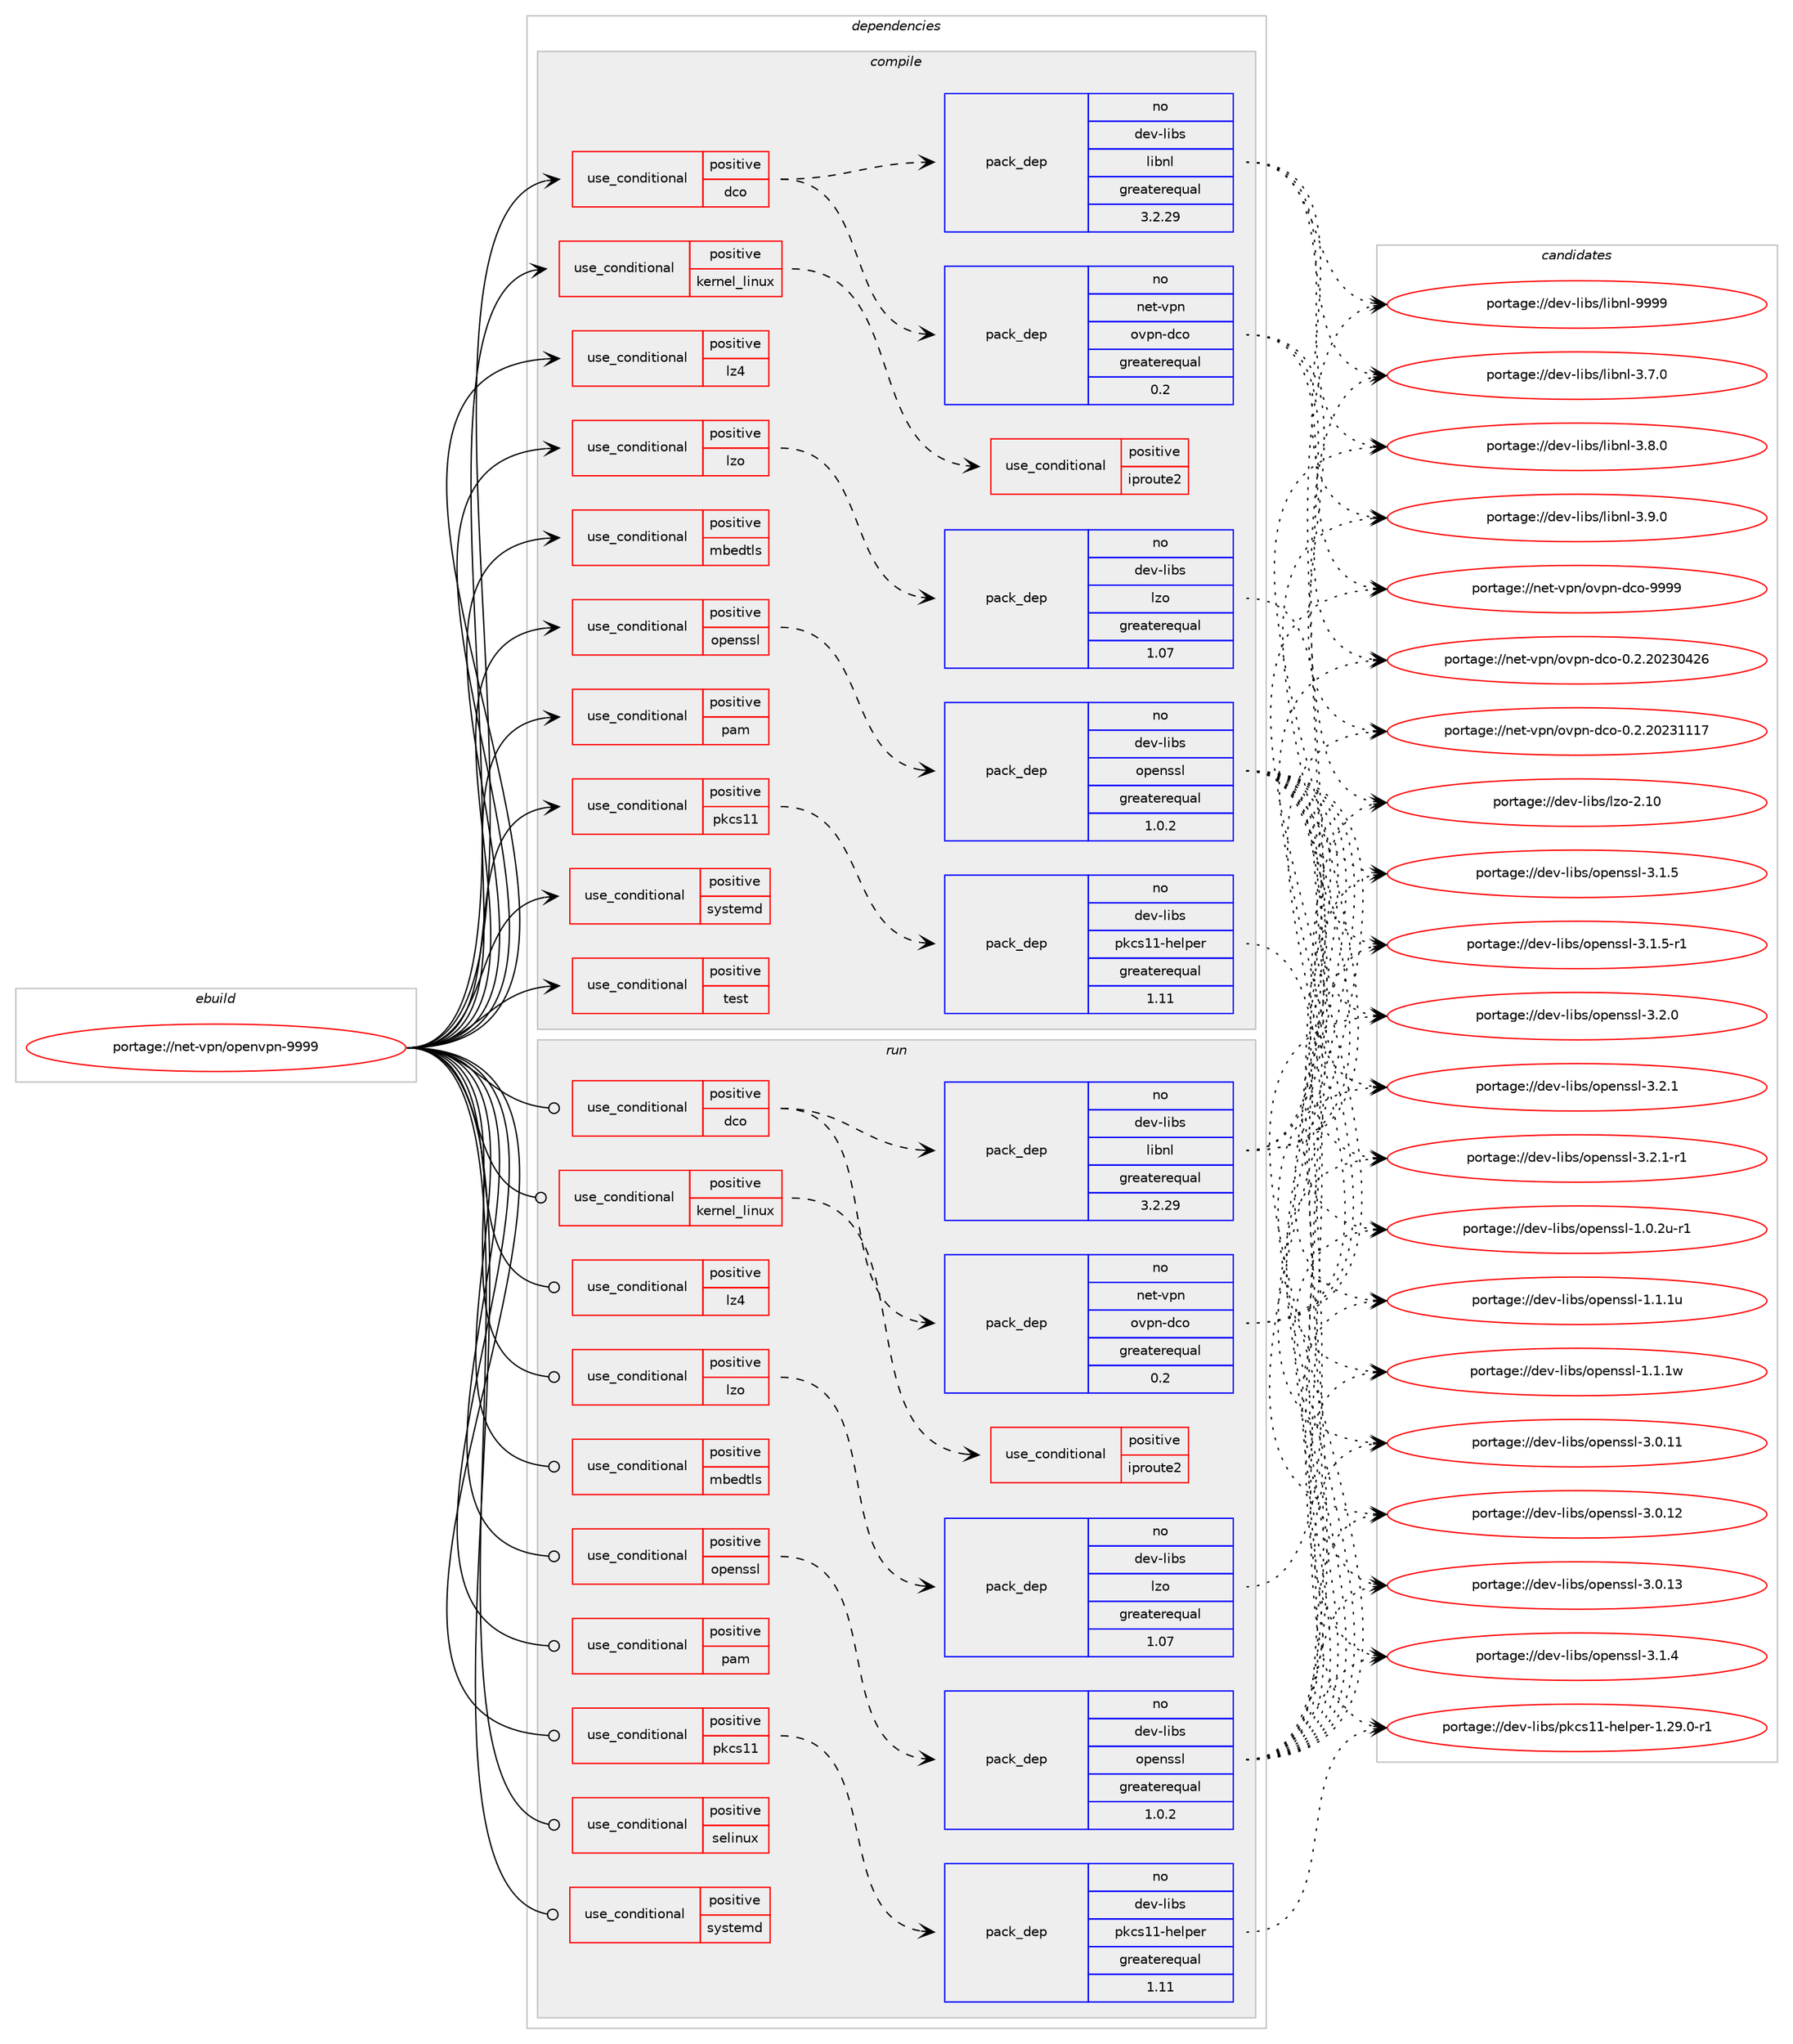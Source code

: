 digraph prolog {

# *************
# Graph options
# *************

newrank=true;
concentrate=true;
compound=true;
graph [rankdir=LR,fontname=Helvetica,fontsize=10,ranksep=1.5];#, ranksep=2.5, nodesep=0.2];
edge  [arrowhead=vee];
node  [fontname=Helvetica,fontsize=10];

# **********
# The ebuild
# **********

subgraph cluster_leftcol {
color=gray;
rank=same;
label=<<i>ebuild</i>>;
id [label="portage://net-vpn/openvpn-9999", color=red, width=4, href="../net-vpn/openvpn-9999.svg"];
}

# ****************
# The dependencies
# ****************

subgraph cluster_midcol {
color=gray;
label=<<i>dependencies</i>>;
subgraph cluster_compile {
fillcolor="#eeeeee";
style=filled;
label=<<i>compile</i>>;
subgraph cond7000 {
dependency9992 [label=<<TABLE BORDER="0" CELLBORDER="1" CELLSPACING="0" CELLPADDING="4"><TR><TD ROWSPAN="3" CELLPADDING="10">use_conditional</TD></TR><TR><TD>positive</TD></TR><TR><TD>dco</TD></TR></TABLE>>, shape=none, color=red];
subgraph pack2896 {
dependency9993 [label=<<TABLE BORDER="0" CELLBORDER="1" CELLSPACING="0" CELLPADDING="4" WIDTH="220"><TR><TD ROWSPAN="6" CELLPADDING="30">pack_dep</TD></TR><TR><TD WIDTH="110">no</TD></TR><TR><TD>net-vpn</TD></TR><TR><TD>ovpn-dco</TD></TR><TR><TD>greaterequal</TD></TR><TR><TD>0.2</TD></TR></TABLE>>, shape=none, color=blue];
}
dependency9992:e -> dependency9993:w [weight=20,style="dashed",arrowhead="vee"];
subgraph pack2897 {
dependency9994 [label=<<TABLE BORDER="0" CELLBORDER="1" CELLSPACING="0" CELLPADDING="4" WIDTH="220"><TR><TD ROWSPAN="6" CELLPADDING="30">pack_dep</TD></TR><TR><TD WIDTH="110">no</TD></TR><TR><TD>dev-libs</TD></TR><TR><TD>libnl</TD></TR><TR><TD>greaterequal</TD></TR><TR><TD>3.2.29</TD></TR></TABLE>>, shape=none, color=blue];
}
dependency9992:e -> dependency9994:w [weight=20,style="dashed",arrowhead="vee"];
}
id:e -> dependency9992:w [weight=20,style="solid",arrowhead="vee"];
subgraph cond7001 {
dependency9995 [label=<<TABLE BORDER="0" CELLBORDER="1" CELLSPACING="0" CELLPADDING="4"><TR><TD ROWSPAN="3" CELLPADDING="10">use_conditional</TD></TR><TR><TD>positive</TD></TR><TR><TD>kernel_linux</TD></TR></TABLE>>, shape=none, color=red];
subgraph cond7002 {
dependency9996 [label=<<TABLE BORDER="0" CELLBORDER="1" CELLSPACING="0" CELLPADDING="4"><TR><TD ROWSPAN="3" CELLPADDING="10">use_conditional</TD></TR><TR><TD>positive</TD></TR><TR><TD>iproute2</TD></TR></TABLE>>, shape=none, color=red];
# *** BEGIN UNKNOWN DEPENDENCY TYPE (TODO) ***
# dependency9996 -> package_dependency(portage://net-vpn/openvpn-9999,install,no,sys-apps,iproute2,none,[,,],[],[use(disable(minimal),none)])
# *** END UNKNOWN DEPENDENCY TYPE (TODO) ***

}
dependency9995:e -> dependency9996:w [weight=20,style="dashed",arrowhead="vee"];
}
id:e -> dependency9995:w [weight=20,style="solid",arrowhead="vee"];
subgraph cond7003 {
dependency9997 [label=<<TABLE BORDER="0" CELLBORDER="1" CELLSPACING="0" CELLPADDING="4"><TR><TD ROWSPAN="3" CELLPADDING="10">use_conditional</TD></TR><TR><TD>positive</TD></TR><TR><TD>lz4</TD></TR></TABLE>>, shape=none, color=red];
# *** BEGIN UNKNOWN DEPENDENCY TYPE (TODO) ***
# dependency9997 -> package_dependency(portage://net-vpn/openvpn-9999,install,no,app-arch,lz4,none,[,,],[],[])
# *** END UNKNOWN DEPENDENCY TYPE (TODO) ***

}
id:e -> dependency9997:w [weight=20,style="solid",arrowhead="vee"];
subgraph cond7004 {
dependency9998 [label=<<TABLE BORDER="0" CELLBORDER="1" CELLSPACING="0" CELLPADDING="4"><TR><TD ROWSPAN="3" CELLPADDING="10">use_conditional</TD></TR><TR><TD>positive</TD></TR><TR><TD>lzo</TD></TR></TABLE>>, shape=none, color=red];
subgraph pack2898 {
dependency9999 [label=<<TABLE BORDER="0" CELLBORDER="1" CELLSPACING="0" CELLPADDING="4" WIDTH="220"><TR><TD ROWSPAN="6" CELLPADDING="30">pack_dep</TD></TR><TR><TD WIDTH="110">no</TD></TR><TR><TD>dev-libs</TD></TR><TR><TD>lzo</TD></TR><TR><TD>greaterequal</TD></TR><TR><TD>1.07</TD></TR></TABLE>>, shape=none, color=blue];
}
dependency9998:e -> dependency9999:w [weight=20,style="dashed",arrowhead="vee"];
}
id:e -> dependency9998:w [weight=20,style="solid",arrowhead="vee"];
subgraph cond7005 {
dependency10000 [label=<<TABLE BORDER="0" CELLBORDER="1" CELLSPACING="0" CELLPADDING="4"><TR><TD ROWSPAN="3" CELLPADDING="10">use_conditional</TD></TR><TR><TD>positive</TD></TR><TR><TD>mbedtls</TD></TR></TABLE>>, shape=none, color=red];
# *** BEGIN UNKNOWN DEPENDENCY TYPE (TODO) ***
# dependency10000 -> package_dependency(portage://net-vpn/openvpn-9999,install,no,net-libs,mbedtls,none,[,,],any_same_slot,[])
# *** END UNKNOWN DEPENDENCY TYPE (TODO) ***

}
id:e -> dependency10000:w [weight=20,style="solid",arrowhead="vee"];
subgraph cond7006 {
dependency10001 [label=<<TABLE BORDER="0" CELLBORDER="1" CELLSPACING="0" CELLPADDING="4"><TR><TD ROWSPAN="3" CELLPADDING="10">use_conditional</TD></TR><TR><TD>positive</TD></TR><TR><TD>openssl</TD></TR></TABLE>>, shape=none, color=red];
subgraph pack2899 {
dependency10002 [label=<<TABLE BORDER="0" CELLBORDER="1" CELLSPACING="0" CELLPADDING="4" WIDTH="220"><TR><TD ROWSPAN="6" CELLPADDING="30">pack_dep</TD></TR><TR><TD WIDTH="110">no</TD></TR><TR><TD>dev-libs</TD></TR><TR><TD>openssl</TD></TR><TR><TD>greaterequal</TD></TR><TR><TD>1.0.2</TD></TR></TABLE>>, shape=none, color=blue];
}
dependency10001:e -> dependency10002:w [weight=20,style="dashed",arrowhead="vee"];
}
id:e -> dependency10001:w [weight=20,style="solid",arrowhead="vee"];
subgraph cond7007 {
dependency10003 [label=<<TABLE BORDER="0" CELLBORDER="1" CELLSPACING="0" CELLPADDING="4"><TR><TD ROWSPAN="3" CELLPADDING="10">use_conditional</TD></TR><TR><TD>positive</TD></TR><TR><TD>pam</TD></TR></TABLE>>, shape=none, color=red];
# *** BEGIN UNKNOWN DEPENDENCY TYPE (TODO) ***
# dependency10003 -> package_dependency(portage://net-vpn/openvpn-9999,install,no,sys-libs,pam,none,[,,],[],[])
# *** END UNKNOWN DEPENDENCY TYPE (TODO) ***

}
id:e -> dependency10003:w [weight=20,style="solid",arrowhead="vee"];
subgraph cond7008 {
dependency10004 [label=<<TABLE BORDER="0" CELLBORDER="1" CELLSPACING="0" CELLPADDING="4"><TR><TD ROWSPAN="3" CELLPADDING="10">use_conditional</TD></TR><TR><TD>positive</TD></TR><TR><TD>pkcs11</TD></TR></TABLE>>, shape=none, color=red];
subgraph pack2900 {
dependency10005 [label=<<TABLE BORDER="0" CELLBORDER="1" CELLSPACING="0" CELLPADDING="4" WIDTH="220"><TR><TD ROWSPAN="6" CELLPADDING="30">pack_dep</TD></TR><TR><TD WIDTH="110">no</TD></TR><TR><TD>dev-libs</TD></TR><TR><TD>pkcs11-helper</TD></TR><TR><TD>greaterequal</TD></TR><TR><TD>1.11</TD></TR></TABLE>>, shape=none, color=blue];
}
dependency10004:e -> dependency10005:w [weight=20,style="dashed",arrowhead="vee"];
}
id:e -> dependency10004:w [weight=20,style="solid",arrowhead="vee"];
subgraph cond7009 {
dependency10006 [label=<<TABLE BORDER="0" CELLBORDER="1" CELLSPACING="0" CELLPADDING="4"><TR><TD ROWSPAN="3" CELLPADDING="10">use_conditional</TD></TR><TR><TD>positive</TD></TR><TR><TD>systemd</TD></TR></TABLE>>, shape=none, color=red];
# *** BEGIN UNKNOWN DEPENDENCY TYPE (TODO) ***
# dependency10006 -> package_dependency(portage://net-vpn/openvpn-9999,install,no,sys-apps,systemd,none,[,,],[],[])
# *** END UNKNOWN DEPENDENCY TYPE (TODO) ***

}
id:e -> dependency10006:w [weight=20,style="solid",arrowhead="vee"];
subgraph cond7010 {
dependency10007 [label=<<TABLE BORDER="0" CELLBORDER="1" CELLSPACING="0" CELLPADDING="4"><TR><TD ROWSPAN="3" CELLPADDING="10">use_conditional</TD></TR><TR><TD>positive</TD></TR><TR><TD>test</TD></TR></TABLE>>, shape=none, color=red];
# *** BEGIN UNKNOWN DEPENDENCY TYPE (TODO) ***
# dependency10007 -> package_dependency(portage://net-vpn/openvpn-9999,install,no,dev-util,cmocka,none,[,,],[],[])
# *** END UNKNOWN DEPENDENCY TYPE (TODO) ***

}
id:e -> dependency10007:w [weight=20,style="solid",arrowhead="vee"];
# *** BEGIN UNKNOWN DEPENDENCY TYPE (TODO) ***
# id -> package_dependency(portage://net-vpn/openvpn-9999,install,no,sys-libs,libcap-ng,none,[,,],any_same_slot,[])
# *** END UNKNOWN DEPENDENCY TYPE (TODO) ***

}
subgraph cluster_compileandrun {
fillcolor="#eeeeee";
style=filled;
label=<<i>compile and run</i>>;
}
subgraph cluster_run {
fillcolor="#eeeeee";
style=filled;
label=<<i>run</i>>;
subgraph cond7011 {
dependency10008 [label=<<TABLE BORDER="0" CELLBORDER="1" CELLSPACING="0" CELLPADDING="4"><TR><TD ROWSPAN="3" CELLPADDING="10">use_conditional</TD></TR><TR><TD>positive</TD></TR><TR><TD>dco</TD></TR></TABLE>>, shape=none, color=red];
subgraph pack2901 {
dependency10009 [label=<<TABLE BORDER="0" CELLBORDER="1" CELLSPACING="0" CELLPADDING="4" WIDTH="220"><TR><TD ROWSPAN="6" CELLPADDING="30">pack_dep</TD></TR><TR><TD WIDTH="110">no</TD></TR><TR><TD>net-vpn</TD></TR><TR><TD>ovpn-dco</TD></TR><TR><TD>greaterequal</TD></TR><TR><TD>0.2</TD></TR></TABLE>>, shape=none, color=blue];
}
dependency10008:e -> dependency10009:w [weight=20,style="dashed",arrowhead="vee"];
subgraph pack2902 {
dependency10010 [label=<<TABLE BORDER="0" CELLBORDER="1" CELLSPACING="0" CELLPADDING="4" WIDTH="220"><TR><TD ROWSPAN="6" CELLPADDING="30">pack_dep</TD></TR><TR><TD WIDTH="110">no</TD></TR><TR><TD>dev-libs</TD></TR><TR><TD>libnl</TD></TR><TR><TD>greaterequal</TD></TR><TR><TD>3.2.29</TD></TR></TABLE>>, shape=none, color=blue];
}
dependency10008:e -> dependency10010:w [weight=20,style="dashed",arrowhead="vee"];
}
id:e -> dependency10008:w [weight=20,style="solid",arrowhead="odot"];
subgraph cond7012 {
dependency10011 [label=<<TABLE BORDER="0" CELLBORDER="1" CELLSPACING="0" CELLPADDING="4"><TR><TD ROWSPAN="3" CELLPADDING="10">use_conditional</TD></TR><TR><TD>positive</TD></TR><TR><TD>kernel_linux</TD></TR></TABLE>>, shape=none, color=red];
subgraph cond7013 {
dependency10012 [label=<<TABLE BORDER="0" CELLBORDER="1" CELLSPACING="0" CELLPADDING="4"><TR><TD ROWSPAN="3" CELLPADDING="10">use_conditional</TD></TR><TR><TD>positive</TD></TR><TR><TD>iproute2</TD></TR></TABLE>>, shape=none, color=red];
# *** BEGIN UNKNOWN DEPENDENCY TYPE (TODO) ***
# dependency10012 -> package_dependency(portage://net-vpn/openvpn-9999,run,no,sys-apps,iproute2,none,[,,],[],[use(disable(minimal),none)])
# *** END UNKNOWN DEPENDENCY TYPE (TODO) ***

}
dependency10011:e -> dependency10012:w [weight=20,style="dashed",arrowhead="vee"];
}
id:e -> dependency10011:w [weight=20,style="solid",arrowhead="odot"];
subgraph cond7014 {
dependency10013 [label=<<TABLE BORDER="0" CELLBORDER="1" CELLSPACING="0" CELLPADDING="4"><TR><TD ROWSPAN="3" CELLPADDING="10">use_conditional</TD></TR><TR><TD>positive</TD></TR><TR><TD>lz4</TD></TR></TABLE>>, shape=none, color=red];
# *** BEGIN UNKNOWN DEPENDENCY TYPE (TODO) ***
# dependency10013 -> package_dependency(portage://net-vpn/openvpn-9999,run,no,app-arch,lz4,none,[,,],[],[])
# *** END UNKNOWN DEPENDENCY TYPE (TODO) ***

}
id:e -> dependency10013:w [weight=20,style="solid",arrowhead="odot"];
subgraph cond7015 {
dependency10014 [label=<<TABLE BORDER="0" CELLBORDER="1" CELLSPACING="0" CELLPADDING="4"><TR><TD ROWSPAN="3" CELLPADDING="10">use_conditional</TD></TR><TR><TD>positive</TD></TR><TR><TD>lzo</TD></TR></TABLE>>, shape=none, color=red];
subgraph pack2903 {
dependency10015 [label=<<TABLE BORDER="0" CELLBORDER="1" CELLSPACING="0" CELLPADDING="4" WIDTH="220"><TR><TD ROWSPAN="6" CELLPADDING="30">pack_dep</TD></TR><TR><TD WIDTH="110">no</TD></TR><TR><TD>dev-libs</TD></TR><TR><TD>lzo</TD></TR><TR><TD>greaterequal</TD></TR><TR><TD>1.07</TD></TR></TABLE>>, shape=none, color=blue];
}
dependency10014:e -> dependency10015:w [weight=20,style="dashed",arrowhead="vee"];
}
id:e -> dependency10014:w [weight=20,style="solid",arrowhead="odot"];
subgraph cond7016 {
dependency10016 [label=<<TABLE BORDER="0" CELLBORDER="1" CELLSPACING="0" CELLPADDING="4"><TR><TD ROWSPAN="3" CELLPADDING="10">use_conditional</TD></TR><TR><TD>positive</TD></TR><TR><TD>mbedtls</TD></TR></TABLE>>, shape=none, color=red];
# *** BEGIN UNKNOWN DEPENDENCY TYPE (TODO) ***
# dependency10016 -> package_dependency(portage://net-vpn/openvpn-9999,run,no,net-libs,mbedtls,none,[,,],any_same_slot,[])
# *** END UNKNOWN DEPENDENCY TYPE (TODO) ***

}
id:e -> dependency10016:w [weight=20,style="solid",arrowhead="odot"];
subgraph cond7017 {
dependency10017 [label=<<TABLE BORDER="0" CELLBORDER="1" CELLSPACING="0" CELLPADDING="4"><TR><TD ROWSPAN="3" CELLPADDING="10">use_conditional</TD></TR><TR><TD>positive</TD></TR><TR><TD>openssl</TD></TR></TABLE>>, shape=none, color=red];
subgraph pack2904 {
dependency10018 [label=<<TABLE BORDER="0" CELLBORDER="1" CELLSPACING="0" CELLPADDING="4" WIDTH="220"><TR><TD ROWSPAN="6" CELLPADDING="30">pack_dep</TD></TR><TR><TD WIDTH="110">no</TD></TR><TR><TD>dev-libs</TD></TR><TR><TD>openssl</TD></TR><TR><TD>greaterequal</TD></TR><TR><TD>1.0.2</TD></TR></TABLE>>, shape=none, color=blue];
}
dependency10017:e -> dependency10018:w [weight=20,style="dashed",arrowhead="vee"];
}
id:e -> dependency10017:w [weight=20,style="solid",arrowhead="odot"];
subgraph cond7018 {
dependency10019 [label=<<TABLE BORDER="0" CELLBORDER="1" CELLSPACING="0" CELLPADDING="4"><TR><TD ROWSPAN="3" CELLPADDING="10">use_conditional</TD></TR><TR><TD>positive</TD></TR><TR><TD>pam</TD></TR></TABLE>>, shape=none, color=red];
# *** BEGIN UNKNOWN DEPENDENCY TYPE (TODO) ***
# dependency10019 -> package_dependency(portage://net-vpn/openvpn-9999,run,no,sys-libs,pam,none,[,,],[],[])
# *** END UNKNOWN DEPENDENCY TYPE (TODO) ***

}
id:e -> dependency10019:w [weight=20,style="solid",arrowhead="odot"];
subgraph cond7019 {
dependency10020 [label=<<TABLE BORDER="0" CELLBORDER="1" CELLSPACING="0" CELLPADDING="4"><TR><TD ROWSPAN="3" CELLPADDING="10">use_conditional</TD></TR><TR><TD>positive</TD></TR><TR><TD>pkcs11</TD></TR></TABLE>>, shape=none, color=red];
subgraph pack2905 {
dependency10021 [label=<<TABLE BORDER="0" CELLBORDER="1" CELLSPACING="0" CELLPADDING="4" WIDTH="220"><TR><TD ROWSPAN="6" CELLPADDING="30">pack_dep</TD></TR><TR><TD WIDTH="110">no</TD></TR><TR><TD>dev-libs</TD></TR><TR><TD>pkcs11-helper</TD></TR><TR><TD>greaterequal</TD></TR><TR><TD>1.11</TD></TR></TABLE>>, shape=none, color=blue];
}
dependency10020:e -> dependency10021:w [weight=20,style="dashed",arrowhead="vee"];
}
id:e -> dependency10020:w [weight=20,style="solid",arrowhead="odot"];
subgraph cond7020 {
dependency10022 [label=<<TABLE BORDER="0" CELLBORDER="1" CELLSPACING="0" CELLPADDING="4"><TR><TD ROWSPAN="3" CELLPADDING="10">use_conditional</TD></TR><TR><TD>positive</TD></TR><TR><TD>selinux</TD></TR></TABLE>>, shape=none, color=red];
# *** BEGIN UNKNOWN DEPENDENCY TYPE (TODO) ***
# dependency10022 -> package_dependency(portage://net-vpn/openvpn-9999,run,no,sec-policy,selinux-openvpn,none,[,,],[],[])
# *** END UNKNOWN DEPENDENCY TYPE (TODO) ***

}
id:e -> dependency10022:w [weight=20,style="solid",arrowhead="odot"];
subgraph cond7021 {
dependency10023 [label=<<TABLE BORDER="0" CELLBORDER="1" CELLSPACING="0" CELLPADDING="4"><TR><TD ROWSPAN="3" CELLPADDING="10">use_conditional</TD></TR><TR><TD>positive</TD></TR><TR><TD>systemd</TD></TR></TABLE>>, shape=none, color=red];
# *** BEGIN UNKNOWN DEPENDENCY TYPE (TODO) ***
# dependency10023 -> package_dependency(portage://net-vpn/openvpn-9999,run,no,sys-apps,systemd,none,[,,],[],[])
# *** END UNKNOWN DEPENDENCY TYPE (TODO) ***

}
id:e -> dependency10023:w [weight=20,style="solid",arrowhead="odot"];
# *** BEGIN UNKNOWN DEPENDENCY TYPE (TODO) ***
# id -> package_dependency(portage://net-vpn/openvpn-9999,run,no,acct-group,openvpn,none,[,,],[],[])
# *** END UNKNOWN DEPENDENCY TYPE (TODO) ***

# *** BEGIN UNKNOWN DEPENDENCY TYPE (TODO) ***
# id -> package_dependency(portage://net-vpn/openvpn-9999,run,no,acct-user,openvpn,none,[,,],[],[])
# *** END UNKNOWN DEPENDENCY TYPE (TODO) ***

# *** BEGIN UNKNOWN DEPENDENCY TYPE (TODO) ***
# id -> package_dependency(portage://net-vpn/openvpn-9999,run,no,sys-libs,libcap-ng,none,[,,],any_same_slot,[])
# *** END UNKNOWN DEPENDENCY TYPE (TODO) ***

# *** BEGIN UNKNOWN DEPENDENCY TYPE (TODO) ***
# id -> package_dependency(portage://net-vpn/openvpn-9999,run,no,virtual,tmpfiles,none,[,,],[],[])
# *** END UNKNOWN DEPENDENCY TYPE (TODO) ***

}
}

# **************
# The candidates
# **************

subgraph cluster_choices {
rank=same;
color=gray;
label=<<i>candidates</i>>;

subgraph choice2896 {
color=black;
nodesep=1;
choice1101011164511811211047111118112110451009911145484650465048505148525054 [label="portage://net-vpn/ovpn-dco-0.2.20230426", color=red, width=4,href="../net-vpn/ovpn-dco-0.2.20230426.svg"];
choice1101011164511811211047111118112110451009911145484650465048505149494955 [label="portage://net-vpn/ovpn-dco-0.2.20231117", color=red, width=4,href="../net-vpn/ovpn-dco-0.2.20231117.svg"];
choice110101116451181121104711111811211045100991114557575757 [label="portage://net-vpn/ovpn-dco-9999", color=red, width=4,href="../net-vpn/ovpn-dco-9999.svg"];
dependency9993:e -> choice1101011164511811211047111118112110451009911145484650465048505148525054:w [style=dotted,weight="100"];
dependency9993:e -> choice1101011164511811211047111118112110451009911145484650465048505149494955:w [style=dotted,weight="100"];
dependency9993:e -> choice110101116451181121104711111811211045100991114557575757:w [style=dotted,weight="100"];
}
subgraph choice2897 {
color=black;
nodesep=1;
choice10010111845108105981154710810598110108455146554648 [label="portage://dev-libs/libnl-3.7.0", color=red, width=4,href="../dev-libs/libnl-3.7.0.svg"];
choice10010111845108105981154710810598110108455146564648 [label="portage://dev-libs/libnl-3.8.0", color=red, width=4,href="../dev-libs/libnl-3.8.0.svg"];
choice10010111845108105981154710810598110108455146574648 [label="portage://dev-libs/libnl-3.9.0", color=red, width=4,href="../dev-libs/libnl-3.9.0.svg"];
choice100101118451081059811547108105981101084557575757 [label="portage://dev-libs/libnl-9999", color=red, width=4,href="../dev-libs/libnl-9999.svg"];
dependency9994:e -> choice10010111845108105981154710810598110108455146554648:w [style=dotted,weight="100"];
dependency9994:e -> choice10010111845108105981154710810598110108455146564648:w [style=dotted,weight="100"];
dependency9994:e -> choice10010111845108105981154710810598110108455146574648:w [style=dotted,weight="100"];
dependency9994:e -> choice100101118451081059811547108105981101084557575757:w [style=dotted,weight="100"];
}
subgraph choice2898 {
color=black;
nodesep=1;
choice1001011184510810598115471081221114550464948 [label="portage://dev-libs/lzo-2.10", color=red, width=4,href="../dev-libs/lzo-2.10.svg"];
dependency9999:e -> choice1001011184510810598115471081221114550464948:w [style=dotted,weight="100"];
}
subgraph choice2899 {
color=black;
nodesep=1;
choice1001011184510810598115471111121011101151151084549464846501174511449 [label="portage://dev-libs/openssl-1.0.2u-r1", color=red, width=4,href="../dev-libs/openssl-1.0.2u-r1.svg"];
choice100101118451081059811547111112101110115115108454946494649117 [label="portage://dev-libs/openssl-1.1.1u", color=red, width=4,href="../dev-libs/openssl-1.1.1u.svg"];
choice100101118451081059811547111112101110115115108454946494649119 [label="portage://dev-libs/openssl-1.1.1w", color=red, width=4,href="../dev-libs/openssl-1.1.1w.svg"];
choice10010111845108105981154711111210111011511510845514648464949 [label="portage://dev-libs/openssl-3.0.11", color=red, width=4,href="../dev-libs/openssl-3.0.11.svg"];
choice10010111845108105981154711111210111011511510845514648464950 [label="portage://dev-libs/openssl-3.0.12", color=red, width=4,href="../dev-libs/openssl-3.0.12.svg"];
choice10010111845108105981154711111210111011511510845514648464951 [label="portage://dev-libs/openssl-3.0.13", color=red, width=4,href="../dev-libs/openssl-3.0.13.svg"];
choice100101118451081059811547111112101110115115108455146494652 [label="portage://dev-libs/openssl-3.1.4", color=red, width=4,href="../dev-libs/openssl-3.1.4.svg"];
choice100101118451081059811547111112101110115115108455146494653 [label="portage://dev-libs/openssl-3.1.5", color=red, width=4,href="../dev-libs/openssl-3.1.5.svg"];
choice1001011184510810598115471111121011101151151084551464946534511449 [label="portage://dev-libs/openssl-3.1.5-r1", color=red, width=4,href="../dev-libs/openssl-3.1.5-r1.svg"];
choice100101118451081059811547111112101110115115108455146504648 [label="portage://dev-libs/openssl-3.2.0", color=red, width=4,href="../dev-libs/openssl-3.2.0.svg"];
choice100101118451081059811547111112101110115115108455146504649 [label="portage://dev-libs/openssl-3.2.1", color=red, width=4,href="../dev-libs/openssl-3.2.1.svg"];
choice1001011184510810598115471111121011101151151084551465046494511449 [label="portage://dev-libs/openssl-3.2.1-r1", color=red, width=4,href="../dev-libs/openssl-3.2.1-r1.svg"];
dependency10002:e -> choice1001011184510810598115471111121011101151151084549464846501174511449:w [style=dotted,weight="100"];
dependency10002:e -> choice100101118451081059811547111112101110115115108454946494649117:w [style=dotted,weight="100"];
dependency10002:e -> choice100101118451081059811547111112101110115115108454946494649119:w [style=dotted,weight="100"];
dependency10002:e -> choice10010111845108105981154711111210111011511510845514648464949:w [style=dotted,weight="100"];
dependency10002:e -> choice10010111845108105981154711111210111011511510845514648464950:w [style=dotted,weight="100"];
dependency10002:e -> choice10010111845108105981154711111210111011511510845514648464951:w [style=dotted,weight="100"];
dependency10002:e -> choice100101118451081059811547111112101110115115108455146494652:w [style=dotted,weight="100"];
dependency10002:e -> choice100101118451081059811547111112101110115115108455146494653:w [style=dotted,weight="100"];
dependency10002:e -> choice1001011184510810598115471111121011101151151084551464946534511449:w [style=dotted,weight="100"];
dependency10002:e -> choice100101118451081059811547111112101110115115108455146504648:w [style=dotted,weight="100"];
dependency10002:e -> choice100101118451081059811547111112101110115115108455146504649:w [style=dotted,weight="100"];
dependency10002:e -> choice1001011184510810598115471111121011101151151084551465046494511449:w [style=dotted,weight="100"];
}
subgraph choice2900 {
color=black;
nodesep=1;
choice10010111845108105981154711210799115494945104101108112101114454946505746484511449 [label="portage://dev-libs/pkcs11-helper-1.29.0-r1", color=red, width=4,href="../dev-libs/pkcs11-helper-1.29.0-r1.svg"];
dependency10005:e -> choice10010111845108105981154711210799115494945104101108112101114454946505746484511449:w [style=dotted,weight="100"];
}
subgraph choice2901 {
color=black;
nodesep=1;
choice1101011164511811211047111118112110451009911145484650465048505148525054 [label="portage://net-vpn/ovpn-dco-0.2.20230426", color=red, width=4,href="../net-vpn/ovpn-dco-0.2.20230426.svg"];
choice1101011164511811211047111118112110451009911145484650465048505149494955 [label="portage://net-vpn/ovpn-dco-0.2.20231117", color=red, width=4,href="../net-vpn/ovpn-dco-0.2.20231117.svg"];
choice110101116451181121104711111811211045100991114557575757 [label="portage://net-vpn/ovpn-dco-9999", color=red, width=4,href="../net-vpn/ovpn-dco-9999.svg"];
dependency10009:e -> choice1101011164511811211047111118112110451009911145484650465048505148525054:w [style=dotted,weight="100"];
dependency10009:e -> choice1101011164511811211047111118112110451009911145484650465048505149494955:w [style=dotted,weight="100"];
dependency10009:e -> choice110101116451181121104711111811211045100991114557575757:w [style=dotted,weight="100"];
}
subgraph choice2902 {
color=black;
nodesep=1;
choice10010111845108105981154710810598110108455146554648 [label="portage://dev-libs/libnl-3.7.0", color=red, width=4,href="../dev-libs/libnl-3.7.0.svg"];
choice10010111845108105981154710810598110108455146564648 [label="portage://dev-libs/libnl-3.8.0", color=red, width=4,href="../dev-libs/libnl-3.8.0.svg"];
choice10010111845108105981154710810598110108455146574648 [label="portage://dev-libs/libnl-3.9.0", color=red, width=4,href="../dev-libs/libnl-3.9.0.svg"];
choice100101118451081059811547108105981101084557575757 [label="portage://dev-libs/libnl-9999", color=red, width=4,href="../dev-libs/libnl-9999.svg"];
dependency10010:e -> choice10010111845108105981154710810598110108455146554648:w [style=dotted,weight="100"];
dependency10010:e -> choice10010111845108105981154710810598110108455146564648:w [style=dotted,weight="100"];
dependency10010:e -> choice10010111845108105981154710810598110108455146574648:w [style=dotted,weight="100"];
dependency10010:e -> choice100101118451081059811547108105981101084557575757:w [style=dotted,weight="100"];
}
subgraph choice2903 {
color=black;
nodesep=1;
choice1001011184510810598115471081221114550464948 [label="portage://dev-libs/lzo-2.10", color=red, width=4,href="../dev-libs/lzo-2.10.svg"];
dependency10015:e -> choice1001011184510810598115471081221114550464948:w [style=dotted,weight="100"];
}
subgraph choice2904 {
color=black;
nodesep=1;
choice1001011184510810598115471111121011101151151084549464846501174511449 [label="portage://dev-libs/openssl-1.0.2u-r1", color=red, width=4,href="../dev-libs/openssl-1.0.2u-r1.svg"];
choice100101118451081059811547111112101110115115108454946494649117 [label="portage://dev-libs/openssl-1.1.1u", color=red, width=4,href="../dev-libs/openssl-1.1.1u.svg"];
choice100101118451081059811547111112101110115115108454946494649119 [label="portage://dev-libs/openssl-1.1.1w", color=red, width=4,href="../dev-libs/openssl-1.1.1w.svg"];
choice10010111845108105981154711111210111011511510845514648464949 [label="portage://dev-libs/openssl-3.0.11", color=red, width=4,href="../dev-libs/openssl-3.0.11.svg"];
choice10010111845108105981154711111210111011511510845514648464950 [label="portage://dev-libs/openssl-3.0.12", color=red, width=4,href="../dev-libs/openssl-3.0.12.svg"];
choice10010111845108105981154711111210111011511510845514648464951 [label="portage://dev-libs/openssl-3.0.13", color=red, width=4,href="../dev-libs/openssl-3.0.13.svg"];
choice100101118451081059811547111112101110115115108455146494652 [label="portage://dev-libs/openssl-3.1.4", color=red, width=4,href="../dev-libs/openssl-3.1.4.svg"];
choice100101118451081059811547111112101110115115108455146494653 [label="portage://dev-libs/openssl-3.1.5", color=red, width=4,href="../dev-libs/openssl-3.1.5.svg"];
choice1001011184510810598115471111121011101151151084551464946534511449 [label="portage://dev-libs/openssl-3.1.5-r1", color=red, width=4,href="../dev-libs/openssl-3.1.5-r1.svg"];
choice100101118451081059811547111112101110115115108455146504648 [label="portage://dev-libs/openssl-3.2.0", color=red, width=4,href="../dev-libs/openssl-3.2.0.svg"];
choice100101118451081059811547111112101110115115108455146504649 [label="portage://dev-libs/openssl-3.2.1", color=red, width=4,href="../dev-libs/openssl-3.2.1.svg"];
choice1001011184510810598115471111121011101151151084551465046494511449 [label="portage://dev-libs/openssl-3.2.1-r1", color=red, width=4,href="../dev-libs/openssl-3.2.1-r1.svg"];
dependency10018:e -> choice1001011184510810598115471111121011101151151084549464846501174511449:w [style=dotted,weight="100"];
dependency10018:e -> choice100101118451081059811547111112101110115115108454946494649117:w [style=dotted,weight="100"];
dependency10018:e -> choice100101118451081059811547111112101110115115108454946494649119:w [style=dotted,weight="100"];
dependency10018:e -> choice10010111845108105981154711111210111011511510845514648464949:w [style=dotted,weight="100"];
dependency10018:e -> choice10010111845108105981154711111210111011511510845514648464950:w [style=dotted,weight="100"];
dependency10018:e -> choice10010111845108105981154711111210111011511510845514648464951:w [style=dotted,weight="100"];
dependency10018:e -> choice100101118451081059811547111112101110115115108455146494652:w [style=dotted,weight="100"];
dependency10018:e -> choice100101118451081059811547111112101110115115108455146494653:w [style=dotted,weight="100"];
dependency10018:e -> choice1001011184510810598115471111121011101151151084551464946534511449:w [style=dotted,weight="100"];
dependency10018:e -> choice100101118451081059811547111112101110115115108455146504648:w [style=dotted,weight="100"];
dependency10018:e -> choice100101118451081059811547111112101110115115108455146504649:w [style=dotted,weight="100"];
dependency10018:e -> choice1001011184510810598115471111121011101151151084551465046494511449:w [style=dotted,weight="100"];
}
subgraph choice2905 {
color=black;
nodesep=1;
choice10010111845108105981154711210799115494945104101108112101114454946505746484511449 [label="portage://dev-libs/pkcs11-helper-1.29.0-r1", color=red, width=4,href="../dev-libs/pkcs11-helper-1.29.0-r1.svg"];
dependency10021:e -> choice10010111845108105981154711210799115494945104101108112101114454946505746484511449:w [style=dotted,weight="100"];
}
}

}
